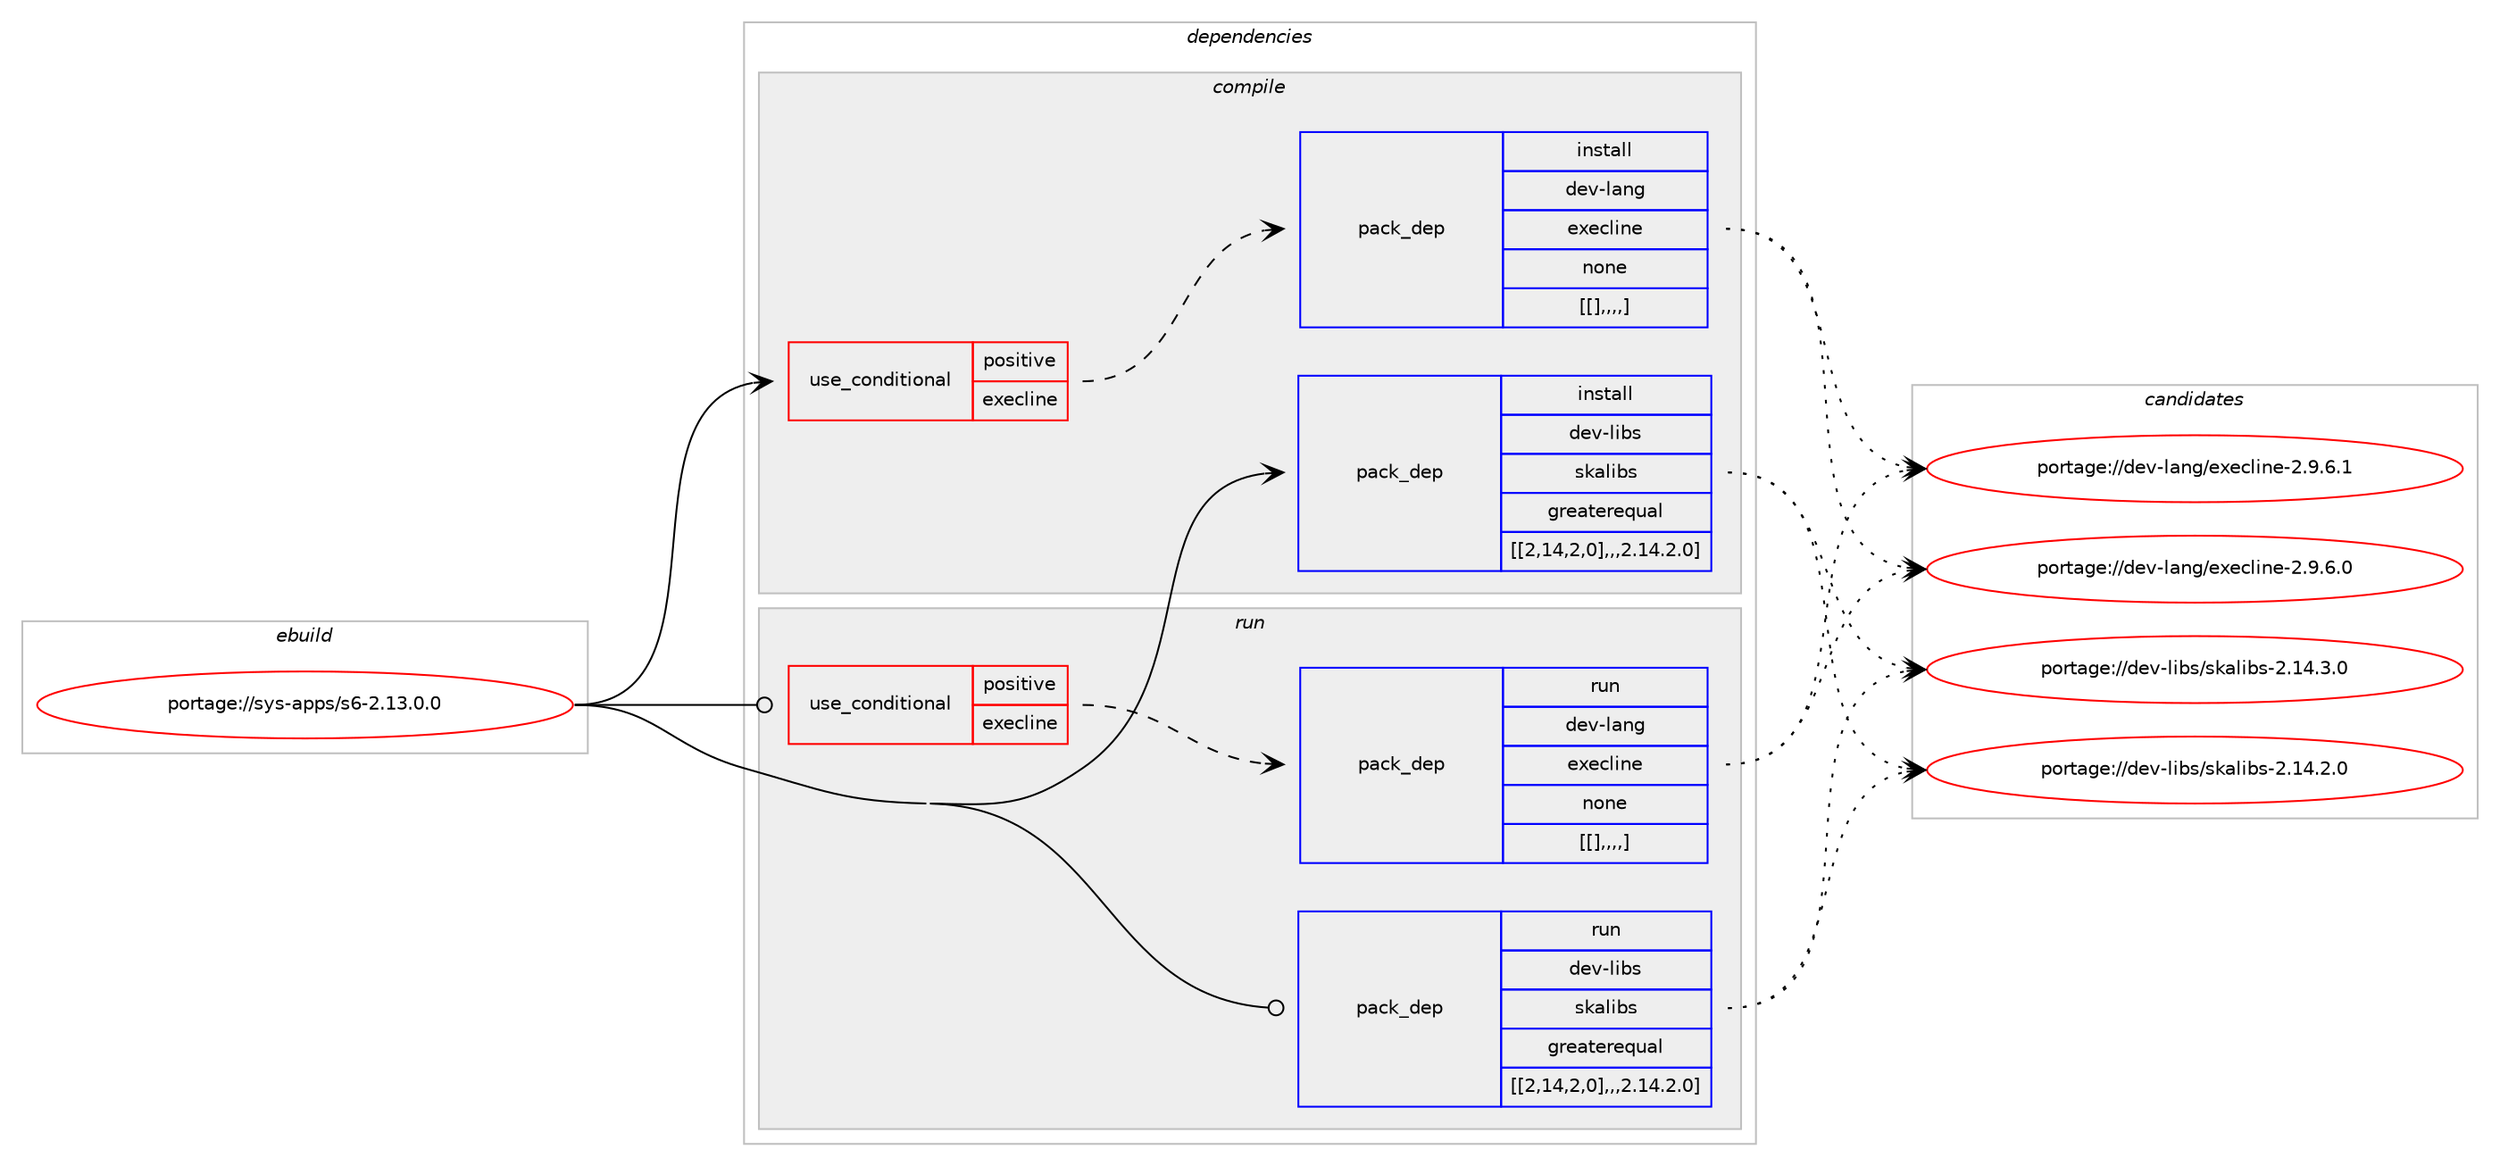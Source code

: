 digraph prolog {

# *************
# Graph options
# *************

newrank=true;
concentrate=true;
compound=true;
graph [rankdir=LR,fontname=Helvetica,fontsize=10,ranksep=1.5];#, ranksep=2.5, nodesep=0.2];
edge  [arrowhead=vee];
node  [fontname=Helvetica,fontsize=10];

# **********
# The ebuild
# **********

subgraph cluster_leftcol {
color=gray;
label=<<i>ebuild</i>>;
id [label="portage://sys-apps/s6-2.13.0.0", color=red, width=4, href="../sys-apps/s6-2.13.0.0.svg"];
}

# ****************
# The dependencies
# ****************

subgraph cluster_midcol {
color=gray;
label=<<i>dependencies</i>>;
subgraph cluster_compile {
fillcolor="#eeeeee";
style=filled;
label=<<i>compile</i>>;
subgraph cond118433 {
dependency445980 [label=<<TABLE BORDER="0" CELLBORDER="1" CELLSPACING="0" CELLPADDING="4"><TR><TD ROWSPAN="3" CELLPADDING="10">use_conditional</TD></TR><TR><TD>positive</TD></TR><TR><TD>execline</TD></TR></TABLE>>, shape=none, color=red];
subgraph pack324373 {
dependency446019 [label=<<TABLE BORDER="0" CELLBORDER="1" CELLSPACING="0" CELLPADDING="4" WIDTH="220"><TR><TD ROWSPAN="6" CELLPADDING="30">pack_dep</TD></TR><TR><TD WIDTH="110">install</TD></TR><TR><TD>dev-lang</TD></TR><TR><TD>execline</TD></TR><TR><TD>none</TD></TR><TR><TD>[[],,,,]</TD></TR></TABLE>>, shape=none, color=blue];
}
dependency445980:e -> dependency446019:w [weight=20,style="dashed",arrowhead="vee"];
}
id:e -> dependency445980:w [weight=20,style="solid",arrowhead="vee"];
subgraph pack324405 {
dependency446064 [label=<<TABLE BORDER="0" CELLBORDER="1" CELLSPACING="0" CELLPADDING="4" WIDTH="220"><TR><TD ROWSPAN="6" CELLPADDING="30">pack_dep</TD></TR><TR><TD WIDTH="110">install</TD></TR><TR><TD>dev-libs</TD></TR><TR><TD>skalibs</TD></TR><TR><TD>greaterequal</TD></TR><TR><TD>[[2,14,2,0],,,2.14.2.0]</TD></TR></TABLE>>, shape=none, color=blue];
}
id:e -> dependency446064:w [weight=20,style="solid",arrowhead="vee"];
}
subgraph cluster_compileandrun {
fillcolor="#eeeeee";
style=filled;
label=<<i>compile and run</i>>;
}
subgraph cluster_run {
fillcolor="#eeeeee";
style=filled;
label=<<i>run</i>>;
subgraph cond118470 {
dependency446070 [label=<<TABLE BORDER="0" CELLBORDER="1" CELLSPACING="0" CELLPADDING="4"><TR><TD ROWSPAN="3" CELLPADDING="10">use_conditional</TD></TR><TR><TD>positive</TD></TR><TR><TD>execline</TD></TR></TABLE>>, shape=none, color=red];
subgraph pack324424 {
dependency446071 [label=<<TABLE BORDER="0" CELLBORDER="1" CELLSPACING="0" CELLPADDING="4" WIDTH="220"><TR><TD ROWSPAN="6" CELLPADDING="30">pack_dep</TD></TR><TR><TD WIDTH="110">run</TD></TR><TR><TD>dev-lang</TD></TR><TR><TD>execline</TD></TR><TR><TD>none</TD></TR><TR><TD>[[],,,,]</TD></TR></TABLE>>, shape=none, color=blue];
}
dependency446070:e -> dependency446071:w [weight=20,style="dashed",arrowhead="vee"];
}
id:e -> dependency446070:w [weight=20,style="solid",arrowhead="odot"];
subgraph pack324447 {
dependency446133 [label=<<TABLE BORDER="0" CELLBORDER="1" CELLSPACING="0" CELLPADDING="4" WIDTH="220"><TR><TD ROWSPAN="6" CELLPADDING="30">pack_dep</TD></TR><TR><TD WIDTH="110">run</TD></TR><TR><TD>dev-libs</TD></TR><TR><TD>skalibs</TD></TR><TR><TD>greaterequal</TD></TR><TR><TD>[[2,14,2,0],,,2.14.2.0]</TD></TR></TABLE>>, shape=none, color=blue];
}
id:e -> dependency446133:w [weight=20,style="solid",arrowhead="odot"];
}
}

# **************
# The candidates
# **************

subgraph cluster_choices {
rank=same;
color=gray;
label=<<i>candidates</i>>;

subgraph choice324056 {
color=black;
nodesep=1;
choice100101118451089711010347101120101991081051101014550465746544649 [label="portage://dev-lang/execline-2.9.6.1", color=red, width=4,href="../dev-lang/execline-2.9.6.1.svg"];
choice100101118451089711010347101120101991081051101014550465746544648 [label="portage://dev-lang/execline-2.9.6.0", color=red, width=4,href="../dev-lang/execline-2.9.6.0.svg"];
dependency446019:e -> choice100101118451089711010347101120101991081051101014550465746544649:w [style=dotted,weight="100"];
dependency446019:e -> choice100101118451089711010347101120101991081051101014550465746544648:w [style=dotted,weight="100"];
}
subgraph choice324090 {
color=black;
nodesep=1;
choice1001011184510810598115471151079710810598115455046495246514648 [label="portage://dev-libs/skalibs-2.14.3.0", color=red, width=4,href="../dev-libs/skalibs-2.14.3.0.svg"];
choice1001011184510810598115471151079710810598115455046495246504648 [label="portage://dev-libs/skalibs-2.14.2.0", color=red, width=4,href="../dev-libs/skalibs-2.14.2.0.svg"];
dependency446064:e -> choice1001011184510810598115471151079710810598115455046495246514648:w [style=dotted,weight="100"];
dependency446064:e -> choice1001011184510810598115471151079710810598115455046495246504648:w [style=dotted,weight="100"];
}
subgraph choice324094 {
color=black;
nodesep=1;
choice100101118451089711010347101120101991081051101014550465746544649 [label="portage://dev-lang/execline-2.9.6.1", color=red, width=4,href="../dev-lang/execline-2.9.6.1.svg"];
choice100101118451089711010347101120101991081051101014550465746544648 [label="portage://dev-lang/execline-2.9.6.0", color=red, width=4,href="../dev-lang/execline-2.9.6.0.svg"];
dependency446071:e -> choice100101118451089711010347101120101991081051101014550465746544649:w [style=dotted,weight="100"];
dependency446071:e -> choice100101118451089711010347101120101991081051101014550465746544648:w [style=dotted,weight="100"];
}
subgraph choice324098 {
color=black;
nodesep=1;
choice1001011184510810598115471151079710810598115455046495246514648 [label="portage://dev-libs/skalibs-2.14.3.0", color=red, width=4,href="../dev-libs/skalibs-2.14.3.0.svg"];
choice1001011184510810598115471151079710810598115455046495246504648 [label="portage://dev-libs/skalibs-2.14.2.0", color=red, width=4,href="../dev-libs/skalibs-2.14.2.0.svg"];
dependency446133:e -> choice1001011184510810598115471151079710810598115455046495246514648:w [style=dotted,weight="100"];
dependency446133:e -> choice1001011184510810598115471151079710810598115455046495246504648:w [style=dotted,weight="100"];
}
}

}

